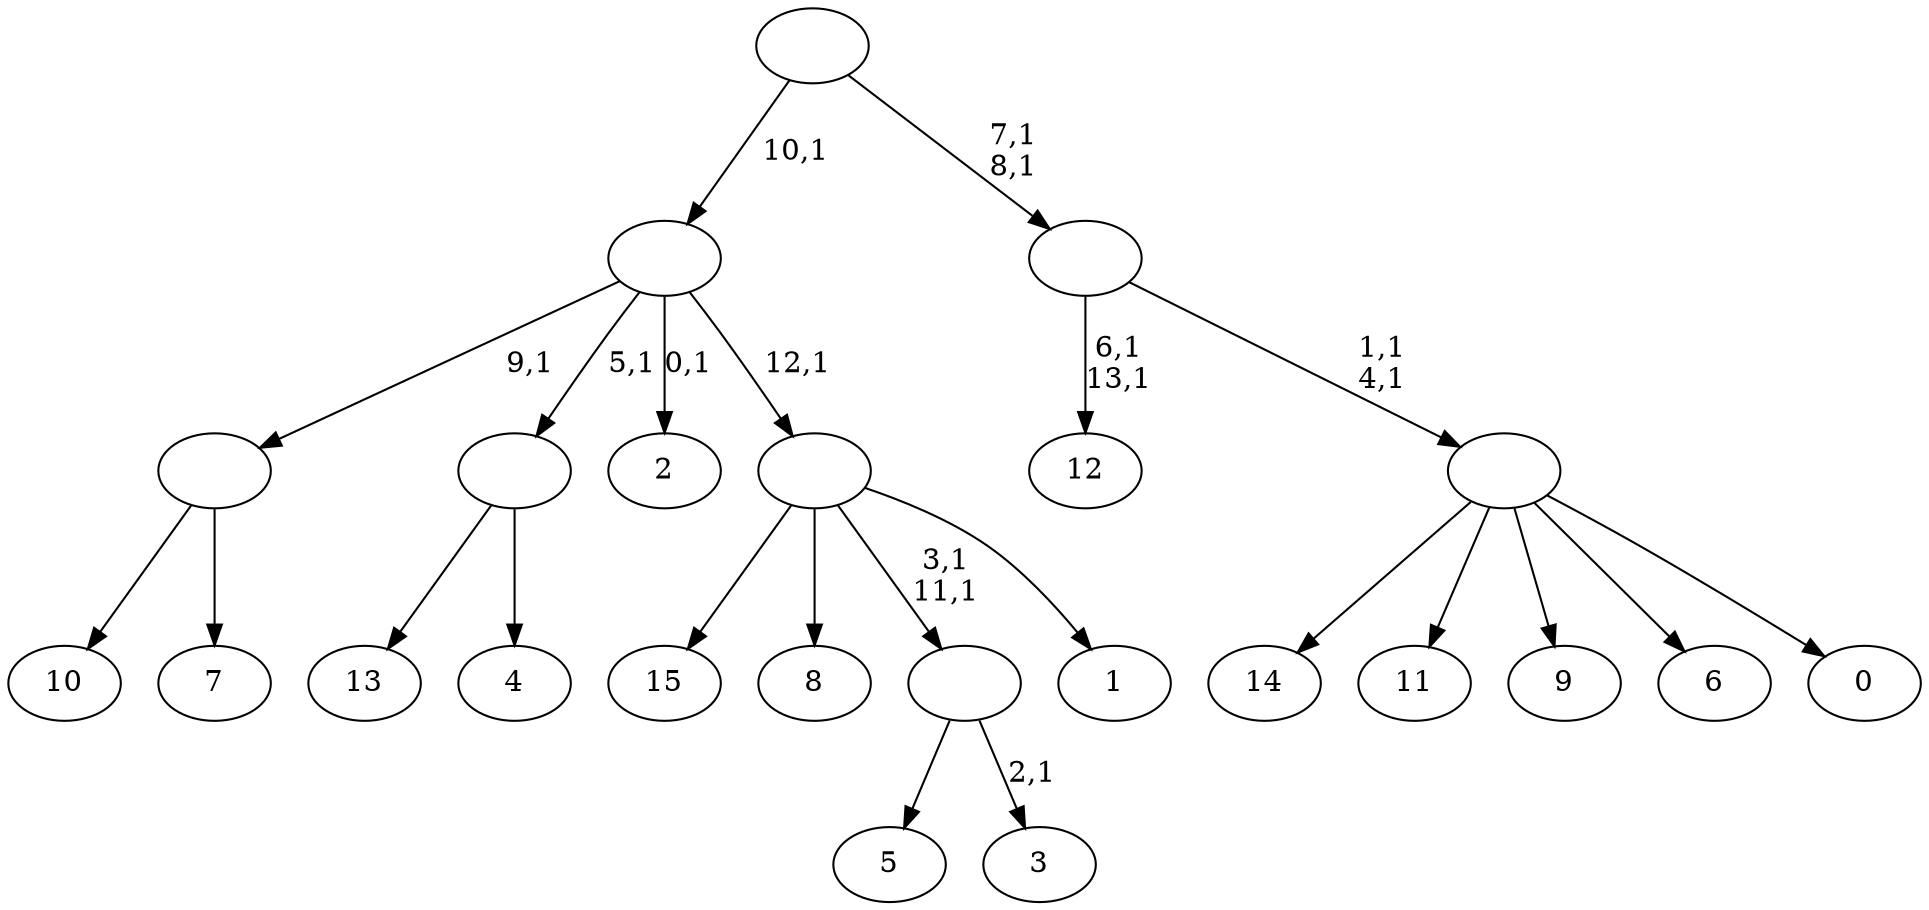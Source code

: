 digraph T {
	30 [label="15"]
	29 [label="14"]
	28 [label="13"]
	27 [label="12"]
	24 [label="11"]
	23 [label="10"]
	22 [label="9"]
	21 [label="8"]
	20 [label="7"]
	19 [label=""]
	18 [label="6"]
	17 [label="5"]
	16 [label="4"]
	15 [label=""]
	14 [label="3"]
	12 [label=""]
	10 [label="2"]
	8 [label="1"]
	7 [label=""]
	6 [label=""]
	5 [label="0"]
	4 [label=""]
	2 [label=""]
	0 [label=""]
	19 -> 23 [label=""]
	19 -> 20 [label=""]
	15 -> 28 [label=""]
	15 -> 16 [label=""]
	12 -> 14 [label="2,1"]
	12 -> 17 [label=""]
	7 -> 12 [label="3,1\n11,1"]
	7 -> 30 [label=""]
	7 -> 21 [label=""]
	7 -> 8 [label=""]
	6 -> 10 [label="0,1"]
	6 -> 19 [label="9,1"]
	6 -> 15 [label="5,1"]
	6 -> 7 [label="12,1"]
	4 -> 29 [label=""]
	4 -> 24 [label=""]
	4 -> 22 [label=""]
	4 -> 18 [label=""]
	4 -> 5 [label=""]
	2 -> 4 [label="1,1\n4,1"]
	2 -> 27 [label="6,1\n13,1"]
	0 -> 2 [label="7,1\n8,1"]
	0 -> 6 [label="10,1"]
}
